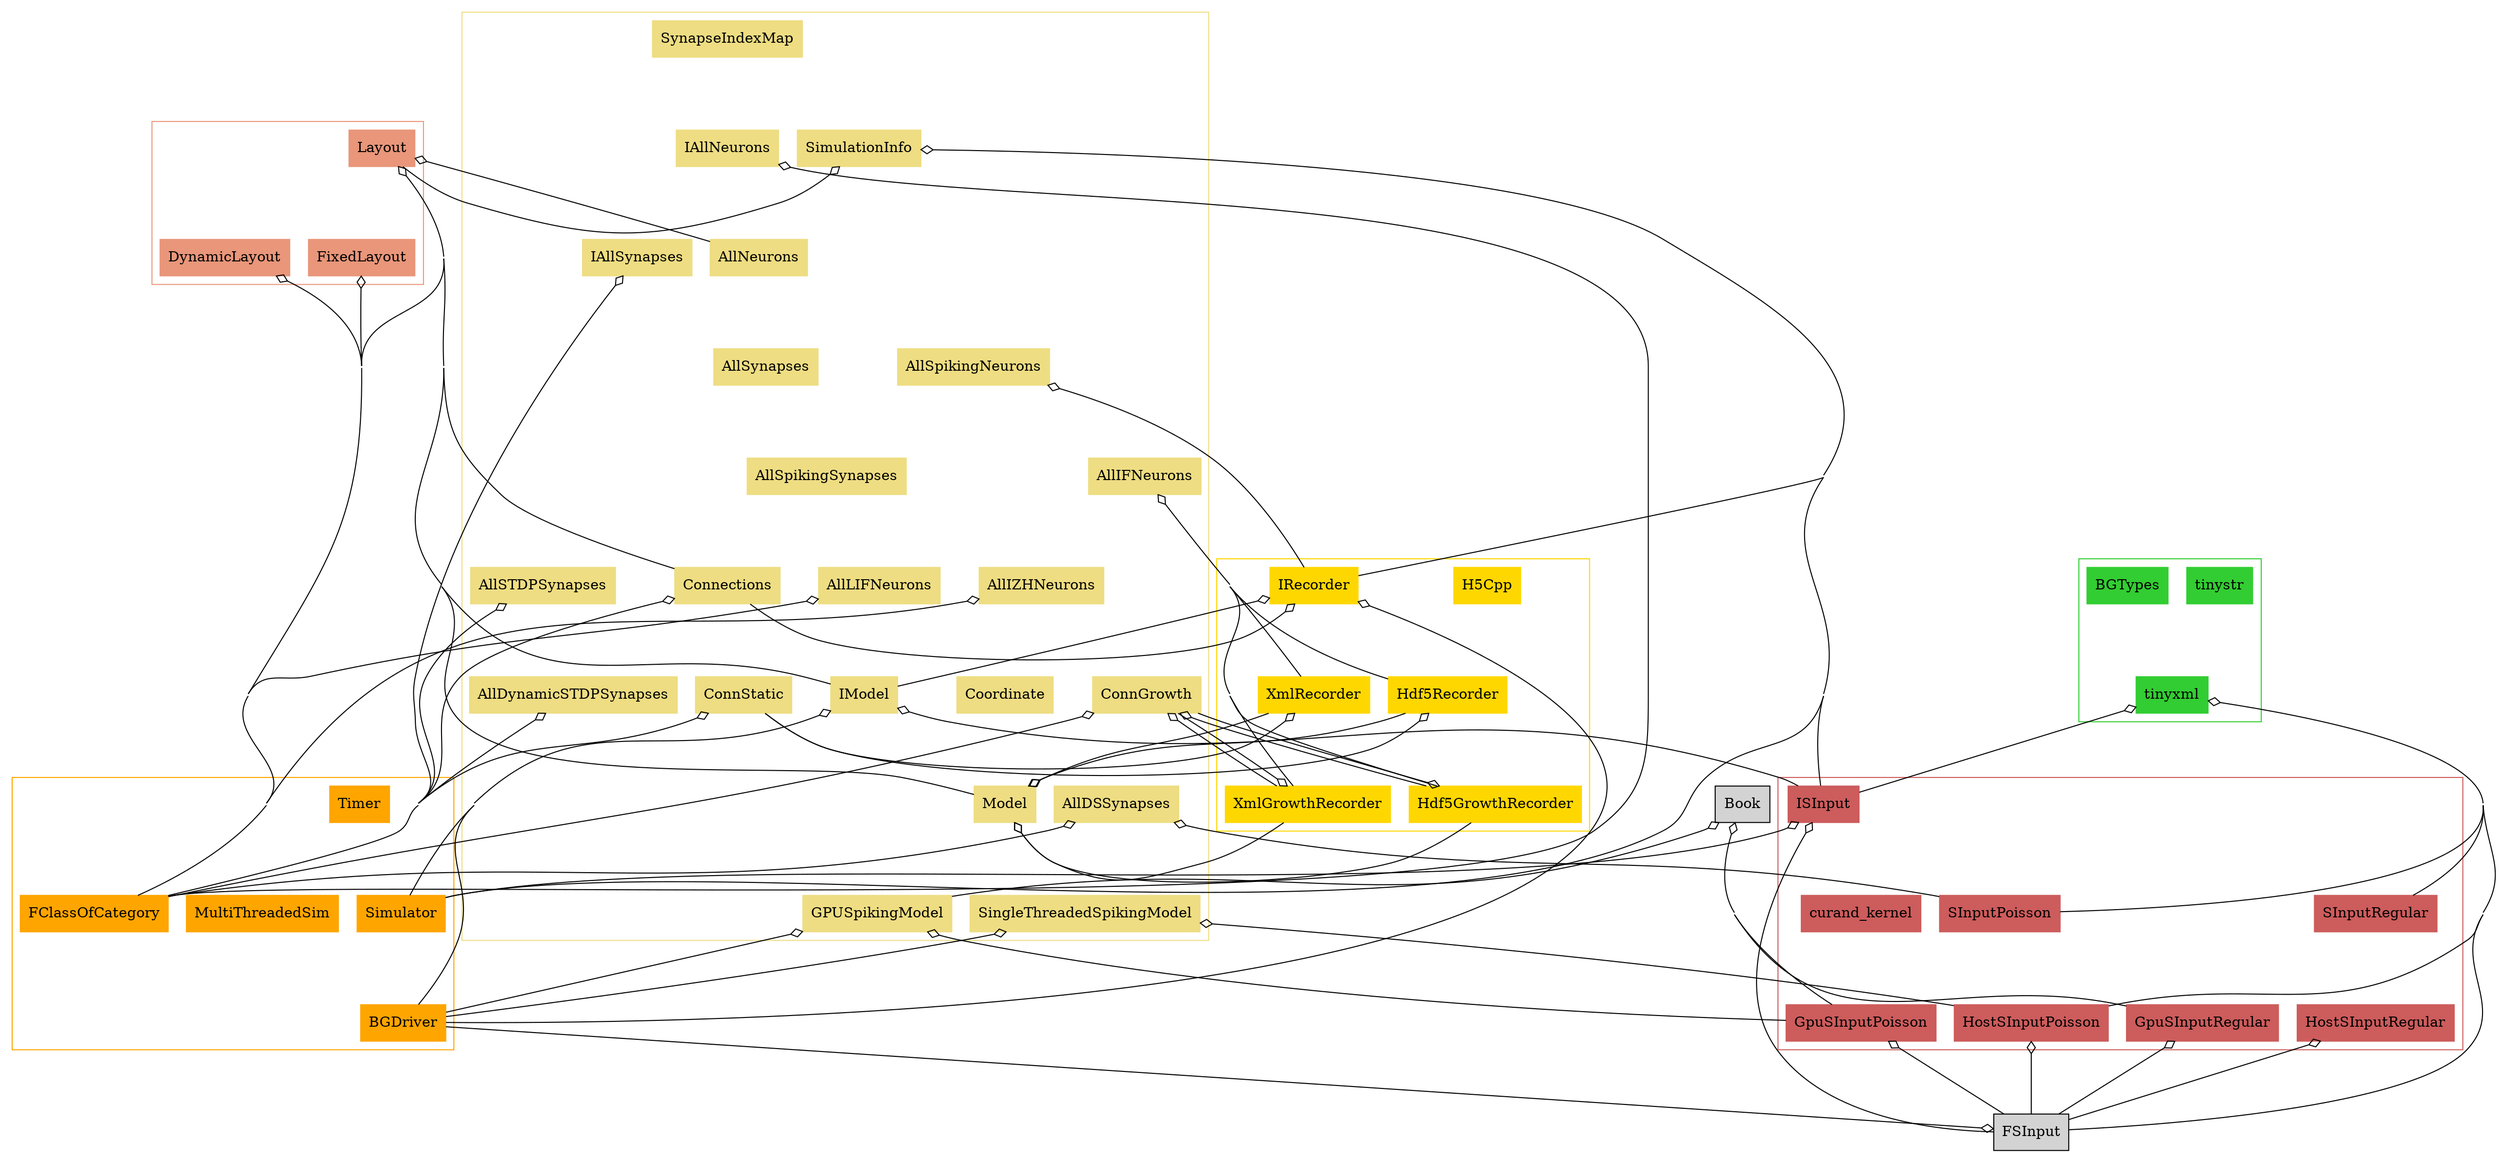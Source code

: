 //BrainGrid Overview
//Written in the Dot language (See Graphviz)

digraph {




	subgraph clusterA {
		color = orange
		node [shape = record, color = orange];

		BGDriver[label = BGDriver, style = filled];
		FClassOfCategory[label = FClassOfCategory, style = filled];
		MultiThreadedSim[label = MultiThreadedSim, style = filled];
		Simulator[label = Simulator, style = filled];
		Timer[label = Timer, style = filled];


		//------LAYOUT FOR SUBGRAPH------


		rankdir = BT; // Rank Direction Bottom to Top
		nodesep = 0.98; // Node Separation
		ranksep = 0.98; // Rank Separation


		//INHERITANCE//



		//COMPOSITION//


		BGDriver -> FClassOfCategory [style=invis];
		BGDriver -> MultiThreadedSim [style=invis];
		BGDriver -> Simulator [style=invis];

		Simulator -> Timer [style=invis];
	}//end subgraph A


	subgraph clusterB {
		color = lightgoldenrod
		node [shape = record, color = lightgoldenrod];

		AllDSSynapses[label = AllDSSynapses, style = filled];
		AllDynamicSTDPSynapses[label = AllDynamicSTDPSynapses, style = filled];
		AllIFNeurons[label = AllIFNeurons, style = filled];
		AllIZHNeurons[label = AllIZHNeurons, style = filled];
		AllLIFNeurons[label = AllLIFNeurons, style = filled];
		AllNeurons[label = AllNeurons, style = filled];
		AllSTDPSynapses[label = AllSTDPSynapses, style = filled];
		AllSpikingNeurons[label = AllSpikingNeurons, style = filled];
		AllSpikingSynapses[label = AllSpikingSynapses, style = filled];
		AllSynapses[label = AllSynapses, style = filled];
		ConnGrowth[label = ConnGrowth, style = filled];
		ConnStatic[label = ConnStatic, style = filled];
		Connections[label = Connections, style = filled];
		Coordinate[label = Coordinate, style = filled];
		GPUSpikingModel[label = GPUSpikingModel, style = filled];
		IAllNeurons[label = IAllNeurons, style = filled];
		IAllSynapses[label = IAllSynapses, style = filled];
		IModel[label = IModel, style = filled];
		Model[label = Model, style = filled];
		SimulationInfo[label = SimulationInfo, style = filled];
		SingleThreadedSpikingModel[label = SingleThreadedSpikingModel, style = filled];
		SynapseIndexMap[label = SynapseIndexMap, style = filled];


		//------LAYOUT FOR SUBGRAPH------


		rankdir = BT; // Rank Direction Bottom to Top
		nodesep = 0.98; // Node Separation
		ranksep = 0.98; // Rank Separation


		//INHERITANCE//


		AllDSSynapses -> AllSpikingSynapses [style=invis];

		AllDynamicSTDPSynapses -> AllSTDPSynapses [style=invis];

		AllIFNeurons -> AllSpikingNeurons [style=invis];

		AllIZHNeurons -> AllIFNeurons [style=invis];

		AllLIFNeurons -> AllIFNeurons [style=invis];

		AllNeurons -> IAllNeurons [style=invis];

		AllSTDPSynapses -> AllSpikingSynapses [style=invis];
		AllSTDPSynapses -> IAllNeurons [style=invis];

		AllSpikingNeurons -> AllNeurons [style=invis];

		AllSpikingSynapses -> AllSynapses [style=invis];

		AllSynapses -> IAllSynapses [style=invis];

		ConnGrowth -> Connections [style=invis];
		ConnGrowth -> IAllSynapses [style=invis];
		ConnGrowth -> SimulationInfo [style=invis];

		ConnStatic -> Connections [style=invis];
		ConnStatic -> IAllSynapses [style=invis];
		ConnStatic -> SimulationInfo [style=invis];

		GPUSpikingModel -> AllSpikingNeurons [style=invis];
		GPUSpikingModel -> AllSpikingSynapses [style=invis];
		GPUSpikingModel -> Model [style=invis];

		Model -> IModel [style=invis];

		SingleThreadedSpikingModel -> Model [style=invis];


		//COMPOSITION//


		AllLIFNeurons -> AllSpikingSynapses [style=invis];

		AllNeurons -> SimulationInfo [style=invis];
		AllNeurons -> SynapseIndexMap [style=invis];

		AllSpikingNeurons -> AllSpikingSynapses [style=invis];
		AllSpikingNeurons -> SimulationInfo [style=invis];

		AllSpikingSynapses -> AllSpikingNeurons [style=invis];

		AllSynapses -> AllNeurons [style=invis];
		AllSynapses -> SimulationInfo [style=invis];

		Connections -> AllSpikingNeurons [style=invis];
		Connections -> AllSpikingSynapses [style=invis];
		Connections -> IAllSynapses [style=invis];
		Connections -> SimulationInfo [style=invis];

		IAllNeurons -> SynapseIndexMap [style=invis];

		IAllSynapses -> SimulationInfo [style=invis];
		IAllSynapses -> SynapseIndexMap [style=invis];

		IModel -> Connections [style=invis];
		IModel -> IAllNeurons [style=invis];
		IModel -> IAllSynapses [style=invis];
		IModel -> SimulationInfo [style=invis];

		Model -> ConnGrowth [style=invis];
		Model -> Coordinate [style=invis];
		Model -> SynapseIndexMap [style=invis];

		SingleThreadedSpikingModel -> AllDSSynapses [style=invis];
	}//end subgraph B


	subgraph clusterC {
		color = gold
		node [shape = record, color = gold];

		H5Cpp[label = H5Cpp, style = filled];
		Hdf5GrowthRecorder[label = Hdf5GrowthRecorder, style = filled];
		Hdf5Recorder[label = Hdf5Recorder, style = filled];
		IRecorder[label = IRecorder, style = filled];
		XmlGrowthRecorder[label = XmlGrowthRecorder, style = filled];
		XmlRecorder[label = XmlRecorder, style = filled];


		//------LAYOUT FOR SUBGRAPH------


		rankdir = BT; // Rank Direction Bottom to Top
		nodesep = 0.98; // Node Separation
		ranksep = 0.98; // Rank Separation


		//INHERITANCE//


		Hdf5GrowthRecorder -> Hdf5Recorder [style=invis];

		Hdf5Recorder -> IRecorder [style=invis];

		XmlGrowthRecorder -> XmlRecorder [style=invis];

		XmlRecorder -> IRecorder [style=invis];


		//COMPOSITION//


		Hdf5GrowthRecorder -> H5Cpp [style=invis];

		Hdf5Recorder -> H5Cpp [style=invis];
	}//end subgraph C


	subgraph clusterD {
		color = darksalmon
		node [shape = record, color = darksalmon];

		DynamicLayout[label = DynamicLayout, style = filled];
		FixedLayout[label = FixedLayout, style = filled];
		Layout[label = Layout, style = filled];


		//------LAYOUT FOR SUBGRAPH------


		rankdir = BT; // Rank Direction Bottom to Top
		nodesep = 0.98; // Node Separation
		ranksep = 0.98; // Rank Separation


		//INHERITANCE//


		DynamicLayout -> Layout [style=invis];

		FixedLayout -> Layout [style=invis];


		//COMPOSITION//

	}//end subgraph D


	subgraph clusterE {
		color = indianred
		node [shape = record, color = indianred];

		GpuSInputPoisson[label = GpuSInputPoisson, style = filled];
		GpuSInputRegular[label = GpuSInputRegular, style = filled];
		HostSInputPoisson[label = HostSInputPoisson, style = filled];
		HostSInputRegular[label = HostSInputRegular, style = filled];
		ISInput[label = ISInput, style = filled];
		SInputPoisson[label = SInputPoisson, style = filled];
		SInputRegular[label = SInputRegular, style = filled];
		curand_kernel[label = curand_kernel, style = filled];


		//------LAYOUT FOR SUBGRAPH------


		rankdir = BT; // Rank Direction Bottom to Top
		nodesep = 0.98; // Node Separation
		ranksep = 0.98; // Rank Separation


		//INHERITANCE//


		GpuSInputPoisson -> SInputPoisson [style=invis];

		GpuSInputRegular -> SInputRegular [style=invis];

		HostSInputPoisson -> SInputPoisson [style=invis];

		HostSInputRegular -> SInputRegular [style=invis];

		SInputPoisson -> ISInput [style=invis];

		SInputRegular -> ISInput [style=invis];


		//COMPOSITION//


		GpuSInputPoisson -> curand_kernel [style=invis];
	}//end subgraph E


	subgraph clusterF {
		color = limegreen
		node [shape = record, color = limegreen];

		BGTypes[label = BGTypes, style = filled];
		tinystr[label = tinystr, style = filled];
		tinyxml[label = tinyxml, style = filled];


		//------LAYOUT FOR SUBGRAPH------


		rankdir = BT; // Rank Direction Bottom to Top
		nodesep = 0.98; // Node Separation
		ranksep = 0.98; // Rank Separation


		//INHERITANCE//



		//COMPOSITION//


		tinyxml -> BGTypes [style=invis];
		tinyxml -> tinystr [style=invis];
	}//end subgraph F


	subgraph G {
		node [shape = record];


		FSInput[label = FSInput, style = filled];


		//------LAYOUT FOR SUBGRAPH------


		rankdir = BT; // Rank Direction Bottom to Top
		nodesep = 0.98; // Node Separation
		ranksep = 0.98; // Rank Separation


		//INHERITANCE//



		//COMPOSITION//

	}//end subgraph G


	subgraph H {
		node [shape = record];


		Book[label = Book, style = filled];


		//------LAYOUT FOR SUBGRAPH------


		rankdir = BT; // Rank Direction Bottom to Top
		nodesep = 0.98; // Node Separation
		ranksep = 0.98; // Rank Separation


		//INHERITANCE//



		//COMPOSITION//

	}//end subgraph H
//-------LAYOUT OF RELATIONSHIPS BETWEEN SUBGRAPHS------//
rankdir = BT; // Rank Direction Top to Bottom
nodesep = 0.245; // Node Separation
ranksep = 0.98; // Rank Separation
concentrate = true;

BGDriver -> IModel [arrowhead=ediamond];
BGDriver -> IRecorder [arrowhead=ediamond];
BGDriver -> FSInput [arrowhead=ediamond];
BGDriver -> GPUSpikingModel [arrowhead=ediamond];
BGDriver -> SingleThreadedSpikingModel [arrowhead=ediamond];
AllNeurons -> Layout [arrowhead=ediamond];
IAllNeurons -> Layout [arrowhead=ediamond];
Layout -> SimulationInfo [arrowhead=ediamond];
Model -> Layout [arrowhead=ediamond];
ConnGrowth -> XmlGrowthRecorder [arrowhead=ediamond];
ConnGrowth -> Hdf5GrowthRecorder [arrowhead=ediamond];
Hdf5GrowthRecorder -> Model [arrowhead=ediamond];
Hdf5GrowthRecorder -> AllIFNeurons [arrowhead=ediamond];
Hdf5GrowthRecorder -> ConnGrowth [arrowhead=ediamond];
Hdf5Recorder -> Model [arrowhead=ediamond];
Hdf5Recorder -> AllIFNeurons [arrowhead=ediamond];
IRecorder -> SimulationInfo [arrowhead=ediamond];
IRecorder -> AllSpikingNeurons [arrowhead=ediamond];
XmlGrowthRecorder -> Model [arrowhead=ediamond];
XmlGrowthRecorder -> AllIFNeurons [arrowhead=ediamond];
XmlGrowthRecorder -> ConnGrowth [arrowhead=ediamond];
XmlRecorder -> Model [arrowhead=ediamond];
XmlRecorder -> AllIFNeurons [arrowhead=ediamond];
XmlRecorder -> ConnGrowth [arrowhead=ediamond];
Connections -> Layout [arrowhead=ediamond];
Connections -> IRecorder [arrowhead=ediamond];
IModel -> IRecorder [arrowhead=ediamond];
IModel -> Layout [arrowhead=ediamond];
GPUSpikingModel -> Book [arrowhead=ediamond];
Simulator -> SimulationInfo [arrowhead=ediamond];
Simulator -> IModel [arrowhead=ediamond];
Simulator -> ISInput [arrowhead=ediamond];
ISInput -> SimulationInfo [arrowhead=ediamond];
ISInput -> IModel [arrowhead=ediamond];
ISInput -> tinyxml [arrowhead=ediamond];
FSInput -> ISInput [arrowhead=ediamond];
FSInput -> HostSInputRegular [arrowhead=ediamond];
FSInput -> HostSInputPoisson [arrowhead=ediamond];
FSInput -> GpuSInputRegular [arrowhead=ediamond];
FSInput -> GpuSInputPoisson [arrowhead=ediamond];
FSInput -> tinyxml [arrowhead=ediamond];
GpuSInputPoisson -> GPUSpikingModel [arrowhead=ediamond];
GpuSInputPoisson -> Book [arrowhead=ediamond];
SInputPoisson -> AllDSSynapses [arrowhead=ediamond];
SInputPoisson -> tinyxml [arrowhead=ediamond];
GpuSInputRegular -> Book [arrowhead=ediamond];
SInputRegular -> tinyxml [arrowhead=ediamond];
HostSInputPoisson -> SingleThreadedSpikingModel [arrowhead=ediamond];
HostSInputPoisson -> tinyxml [arrowhead=ediamond];
FClassOfCategory -> IAllNeurons [arrowhead=ediamond];
FClassOfCategory -> IAllSynapses [arrowhead=ediamond];
FClassOfCategory -> Connections [arrowhead=ediamond];
FClassOfCategory -> Layout [arrowhead=ediamond];
FClassOfCategory -> AllLIFNeurons [arrowhead=ediamond];
FClassOfCategory -> AllIZHNeurons [arrowhead=ediamond];
FClassOfCategory -> AllDSSynapses [arrowhead=ediamond];
FClassOfCategory -> AllSTDPSynapses [arrowhead=ediamond];
FClassOfCategory -> AllDynamicSTDPSynapses [arrowhead=ediamond];
FClassOfCategory -> ConnGrowth [arrowhead=ediamond];
FClassOfCategory -> ConnStatic [arrowhead=ediamond];
FClassOfCategory -> FixedLayout [arrowhead=ediamond];
FClassOfCategory -> DynamicLayout [arrowhead=ediamond];
ConnStatic -> XmlRecorder [arrowhead=ediamond];
ConnStatic -> Hdf5Recorder [arrowhead=ediamond];
}//End digraph declaration
